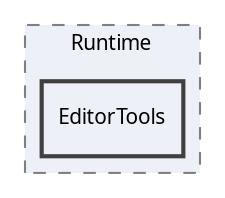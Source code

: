 digraph "EditorTools"
{
 // LATEX_PDF_SIZE
  edge [fontname="Calibrii",fontsize="10",labelfontname="Calibrii",labelfontsize="10"];
  node [fontname="Calibrii",fontsize="10",shape=record];
  compound=true
  subgraph clusterdir_986a059e7bfcc3c70acbbcf04d55a08e {
    graph [ bgcolor="#edf0f7", pencolor="grey50", style="filled,dashed,", label="Runtime", fontname="Calibrii", fontsize="10", URL="dir_986a059e7bfcc3c70acbbcf04d55a08e.html"]
  dir_33f4d9074e3877a8e97790bd4cd8ebce [shape=box, label="EditorTools", style="filled,bold,", fillcolor="#edf0f7", color="grey25", URL="dir_33f4d9074e3877a8e97790bd4cd8ebce.html"];
  }
}

